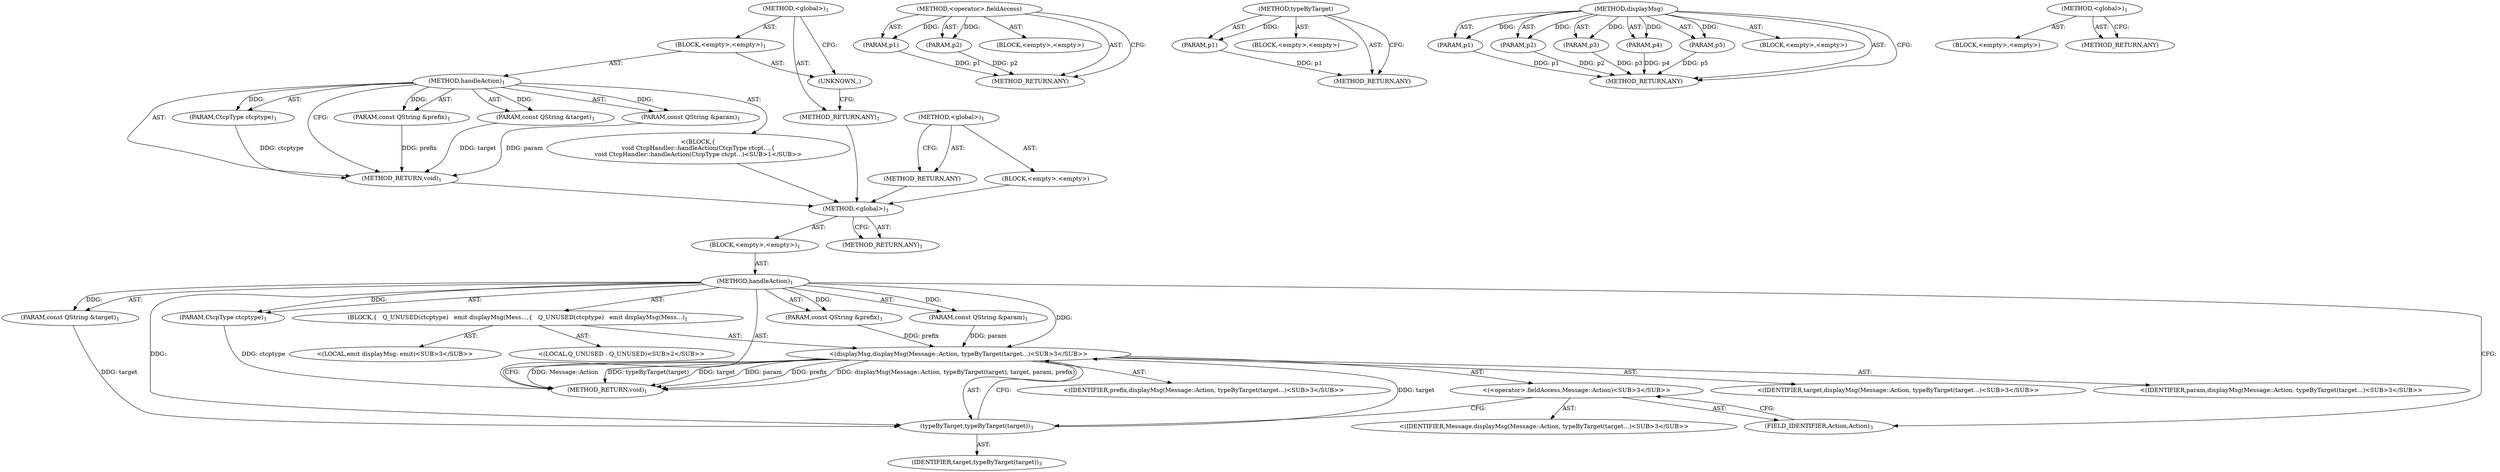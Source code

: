 digraph "&lt;global&gt;" {
vulnerable_6 [label=<(METHOD,&lt;global&gt;)<SUB>1</SUB>>];
vulnerable_7 [label=<(BLOCK,&lt;empty&gt;,&lt;empty&gt;)<SUB>1</SUB>>];
vulnerable_8 [label=<(METHOD,handleAction)<SUB>1</SUB>>];
vulnerable_9 [label=<(PARAM,CtcpType ctcptype)<SUB>1</SUB>>];
vulnerable_10 [label=<(PARAM,const QString &amp;prefix)<SUB>1</SUB>>];
vulnerable_11 [label=<(PARAM,const QString &amp;target)<SUB>1</SUB>>];
vulnerable_12 [label=<(PARAM,const QString &amp;param)<SUB>1</SUB>>];
vulnerable_13 [label=<(BLOCK,{
   Q_UNUSED(ctcptype)
   emit displayMsg(Mess...,{
   Q_UNUSED(ctcptype)
   emit displayMsg(Mess...)<SUB>1</SUB>>];
vulnerable_14 [label="<(LOCAL,Q_UNUSED : Q_UNUSED)<SUB>2</SUB>>"];
vulnerable_15 [label="<(LOCAL,emit displayMsg: emit)<SUB>3</SUB>>"];
vulnerable_16 [label="<(displayMsg,displayMsg(Message::Action, typeByTarget(target...)<SUB>3</SUB>>"];
vulnerable_17 [label="<(&lt;operator&gt;.fieldAccess,Message::Action)<SUB>3</SUB>>"];
vulnerable_18 [label="<(IDENTIFIER,Message,displayMsg(Message::Action, typeByTarget(target...)<SUB>3</SUB>>"];
vulnerable_19 [label=<(FIELD_IDENTIFIER,Action,Action)<SUB>3</SUB>>];
vulnerable_20 [label=<(typeByTarget,typeByTarget(target))<SUB>3</SUB>>];
vulnerable_21 [label=<(IDENTIFIER,target,typeByTarget(target))<SUB>3</SUB>>];
vulnerable_22 [label="<(IDENTIFIER,target,displayMsg(Message::Action, typeByTarget(target...)<SUB>3</SUB>>"];
vulnerable_23 [label="<(IDENTIFIER,param,displayMsg(Message::Action, typeByTarget(target...)<SUB>3</SUB>>"];
vulnerable_24 [label="<(IDENTIFIER,prefix,displayMsg(Message::Action, typeByTarget(target...)<SUB>3</SUB>>"];
vulnerable_25 [label=<(METHOD_RETURN,void)<SUB>1</SUB>>];
vulnerable_27 [label=<(METHOD_RETURN,ANY)<SUB>1</SUB>>];
vulnerable_56 [label=<(METHOD,&lt;operator&gt;.fieldAccess)>];
vulnerable_57 [label=<(PARAM,p1)>];
vulnerable_58 [label=<(PARAM,p2)>];
vulnerable_59 [label=<(BLOCK,&lt;empty&gt;,&lt;empty&gt;)>];
vulnerable_60 [label=<(METHOD_RETURN,ANY)>];
vulnerable_61 [label=<(METHOD,typeByTarget)>];
vulnerable_62 [label=<(PARAM,p1)>];
vulnerable_63 [label=<(BLOCK,&lt;empty&gt;,&lt;empty&gt;)>];
vulnerable_64 [label=<(METHOD_RETURN,ANY)>];
vulnerable_48 [label=<(METHOD,displayMsg)>];
vulnerable_49 [label=<(PARAM,p1)>];
vulnerable_50 [label=<(PARAM,p2)>];
vulnerable_51 [label=<(PARAM,p3)>];
vulnerable_52 [label=<(PARAM,p4)>];
vulnerable_53 [label=<(PARAM,p5)>];
vulnerable_54 [label=<(BLOCK,&lt;empty&gt;,&lt;empty&gt;)>];
vulnerable_55 [label=<(METHOD_RETURN,ANY)>];
vulnerable_42 [label=<(METHOD,&lt;global&gt;)<SUB>1</SUB>>];
vulnerable_43 [label=<(BLOCK,&lt;empty&gt;,&lt;empty&gt;)>];
vulnerable_44 [label=<(METHOD_RETURN,ANY)>];
fixed_6 [label=<(METHOD,&lt;global&gt;)<SUB>1</SUB>>];
fixed_7 [label=<(BLOCK,&lt;empty&gt;,&lt;empty&gt;)<SUB>1</SUB>>];
fixed_8 [label=<(METHOD,handleAction)<SUB>1</SUB>>];
fixed_9 [label=<(PARAM,CtcpType ctcptype)<SUB>1</SUB>>];
fixed_10 [label=<(PARAM,const QString &amp;prefix)<SUB>1</SUB>>];
fixed_11 [label=<(PARAM,const QString &amp;target)<SUB>1</SUB>>];
fixed_12 [label=<(PARAM,const QString &amp;param)<SUB>1</SUB>>];
fixed_13 [label="<(BLOCK,{
void CtcpHandler::handleAction(CtcpType ctcpt...,{
void CtcpHandler::handleAction(CtcpType ctcpt...)<SUB>1</SUB>>"];
fixed_14 [label=<(METHOD_RETURN,void)<SUB>1</SUB>>];
fixed_16 [label=<(UNKNOWN,,)>];
fixed_17 [label=<(METHOD_RETURN,ANY)<SUB>1</SUB>>];
fixed_28 [label=<(METHOD,&lt;global&gt;)<SUB>1</SUB>>];
fixed_29 [label=<(BLOCK,&lt;empty&gt;,&lt;empty&gt;)>];
fixed_30 [label=<(METHOD_RETURN,ANY)>];
vulnerable_6 -> vulnerable_7  [key=0, label="AST: "];
vulnerable_6 -> vulnerable_27  [key=0, label="AST: "];
vulnerable_6 -> vulnerable_27  [key=1, label="CFG: "];
vulnerable_7 -> vulnerable_8  [key=0, label="AST: "];
vulnerable_8 -> vulnerable_9  [key=0, label="AST: "];
vulnerable_8 -> vulnerable_9  [key=1, label="DDG: "];
vulnerable_8 -> vulnerable_10  [key=0, label="AST: "];
vulnerable_8 -> vulnerable_10  [key=1, label="DDG: "];
vulnerable_8 -> vulnerable_11  [key=0, label="AST: "];
vulnerable_8 -> vulnerable_11  [key=1, label="DDG: "];
vulnerable_8 -> vulnerable_12  [key=0, label="AST: "];
vulnerable_8 -> vulnerable_12  [key=1, label="DDG: "];
vulnerable_8 -> vulnerable_13  [key=0, label="AST: "];
vulnerable_8 -> vulnerable_25  [key=0, label="AST: "];
vulnerable_8 -> vulnerable_19  [key=0, label="CFG: "];
vulnerable_8 -> vulnerable_16  [key=0, label="DDG: "];
vulnerable_8 -> vulnerable_20  [key=0, label="DDG: "];
vulnerable_9 -> vulnerable_25  [key=0, label="DDG: ctcptype"];
vulnerable_10 -> vulnerable_16  [key=0, label="DDG: prefix"];
vulnerable_11 -> vulnerable_20  [key=0, label="DDG: target"];
vulnerable_12 -> vulnerable_16  [key=0, label="DDG: param"];
vulnerable_13 -> vulnerable_14  [key=0, label="AST: "];
vulnerable_13 -> vulnerable_15  [key=0, label="AST: "];
vulnerable_13 -> vulnerable_16  [key=0, label="AST: "];
vulnerable_16 -> vulnerable_17  [key=0, label="AST: "];
vulnerable_16 -> vulnerable_20  [key=0, label="AST: "];
vulnerable_16 -> vulnerable_22  [key=0, label="AST: "];
vulnerable_16 -> vulnerable_23  [key=0, label="AST: "];
vulnerable_16 -> vulnerable_24  [key=0, label="AST: "];
vulnerable_16 -> vulnerable_25  [key=0, label="CFG: "];
vulnerable_16 -> vulnerable_25  [key=1, label="DDG: Message::Action"];
vulnerable_16 -> vulnerable_25  [key=2, label="DDG: typeByTarget(target)"];
vulnerable_16 -> vulnerable_25  [key=3, label="DDG: target"];
vulnerable_16 -> vulnerable_25  [key=4, label="DDG: param"];
vulnerable_16 -> vulnerable_25  [key=5, label="DDG: prefix"];
vulnerable_16 -> vulnerable_25  [key=6, label="DDG: displayMsg(Message::Action, typeByTarget(target), target, param, prefix)"];
vulnerable_17 -> vulnerable_18  [key=0, label="AST: "];
vulnerable_17 -> vulnerable_19  [key=0, label="AST: "];
vulnerable_17 -> vulnerable_20  [key=0, label="CFG: "];
vulnerable_19 -> vulnerable_17  [key=0, label="CFG: "];
vulnerable_20 -> vulnerable_21  [key=0, label="AST: "];
vulnerable_20 -> vulnerable_16  [key=0, label="CFG: "];
vulnerable_20 -> vulnerable_16  [key=1, label="DDG: target"];
vulnerable_56 -> vulnerable_57  [key=0, label="AST: "];
vulnerable_56 -> vulnerable_57  [key=1, label="DDG: "];
vulnerable_56 -> vulnerable_59  [key=0, label="AST: "];
vulnerable_56 -> vulnerable_58  [key=0, label="AST: "];
vulnerable_56 -> vulnerable_58  [key=1, label="DDG: "];
vulnerable_56 -> vulnerable_60  [key=0, label="AST: "];
vulnerable_56 -> vulnerable_60  [key=1, label="CFG: "];
vulnerable_57 -> vulnerable_60  [key=0, label="DDG: p1"];
vulnerable_58 -> vulnerable_60  [key=0, label="DDG: p2"];
vulnerable_61 -> vulnerable_62  [key=0, label="AST: "];
vulnerable_61 -> vulnerable_62  [key=1, label="DDG: "];
vulnerable_61 -> vulnerable_63  [key=0, label="AST: "];
vulnerable_61 -> vulnerable_64  [key=0, label="AST: "];
vulnerable_61 -> vulnerable_64  [key=1, label="CFG: "];
vulnerable_62 -> vulnerable_64  [key=0, label="DDG: p1"];
vulnerable_48 -> vulnerable_49  [key=0, label="AST: "];
vulnerable_48 -> vulnerable_49  [key=1, label="DDG: "];
vulnerable_48 -> vulnerable_54  [key=0, label="AST: "];
vulnerable_48 -> vulnerable_50  [key=0, label="AST: "];
vulnerable_48 -> vulnerable_50  [key=1, label="DDG: "];
vulnerable_48 -> vulnerable_55  [key=0, label="AST: "];
vulnerable_48 -> vulnerable_55  [key=1, label="CFG: "];
vulnerable_48 -> vulnerable_51  [key=0, label="AST: "];
vulnerable_48 -> vulnerable_51  [key=1, label="DDG: "];
vulnerable_48 -> vulnerable_52  [key=0, label="AST: "];
vulnerable_48 -> vulnerable_52  [key=1, label="DDG: "];
vulnerable_48 -> vulnerable_53  [key=0, label="AST: "];
vulnerable_48 -> vulnerable_53  [key=1, label="DDG: "];
vulnerable_49 -> vulnerable_55  [key=0, label="DDG: p1"];
vulnerable_50 -> vulnerable_55  [key=0, label="DDG: p2"];
vulnerable_51 -> vulnerable_55  [key=0, label="DDG: p3"];
vulnerable_52 -> vulnerable_55  [key=0, label="DDG: p4"];
vulnerable_53 -> vulnerable_55  [key=0, label="DDG: p5"];
vulnerable_42 -> vulnerable_43  [key=0, label="AST: "];
vulnerable_42 -> vulnerable_44  [key=0, label="AST: "];
vulnerable_42 -> vulnerable_44  [key=1, label="CFG: "];
fixed_6 -> fixed_7  [key=0, label="AST: "];
fixed_6 -> fixed_17  [key=0, label="AST: "];
fixed_6 -> fixed_16  [key=0, label="CFG: "];
fixed_7 -> fixed_8  [key=0, label="AST: "];
fixed_7 -> fixed_16  [key=0, label="AST: "];
fixed_8 -> fixed_9  [key=0, label="AST: "];
fixed_8 -> fixed_9  [key=1, label="DDG: "];
fixed_8 -> fixed_10  [key=0, label="AST: "];
fixed_8 -> fixed_10  [key=1, label="DDG: "];
fixed_8 -> fixed_11  [key=0, label="AST: "];
fixed_8 -> fixed_11  [key=1, label="DDG: "];
fixed_8 -> fixed_12  [key=0, label="AST: "];
fixed_8 -> fixed_12  [key=1, label="DDG: "];
fixed_8 -> fixed_13  [key=0, label="AST: "];
fixed_8 -> fixed_14  [key=0, label="AST: "];
fixed_8 -> fixed_14  [key=1, label="CFG: "];
fixed_9 -> fixed_14  [key=0, label="DDG: ctcptype"];
fixed_10 -> fixed_14  [key=0, label="DDG: prefix"];
fixed_11 -> fixed_14  [key=0, label="DDG: target"];
fixed_12 -> fixed_14  [key=0, label="DDG: param"];
fixed_13 -> vulnerable_6  [key=0];
fixed_14 -> vulnerable_6  [key=0];
fixed_16 -> fixed_17  [key=0, label="CFG: "];
fixed_17 -> vulnerable_6  [key=0];
fixed_28 -> fixed_29  [key=0, label="AST: "];
fixed_28 -> fixed_30  [key=0, label="AST: "];
fixed_28 -> fixed_30  [key=1, label="CFG: "];
fixed_29 -> vulnerable_6  [key=0];
fixed_30 -> vulnerable_6  [key=0];
}
